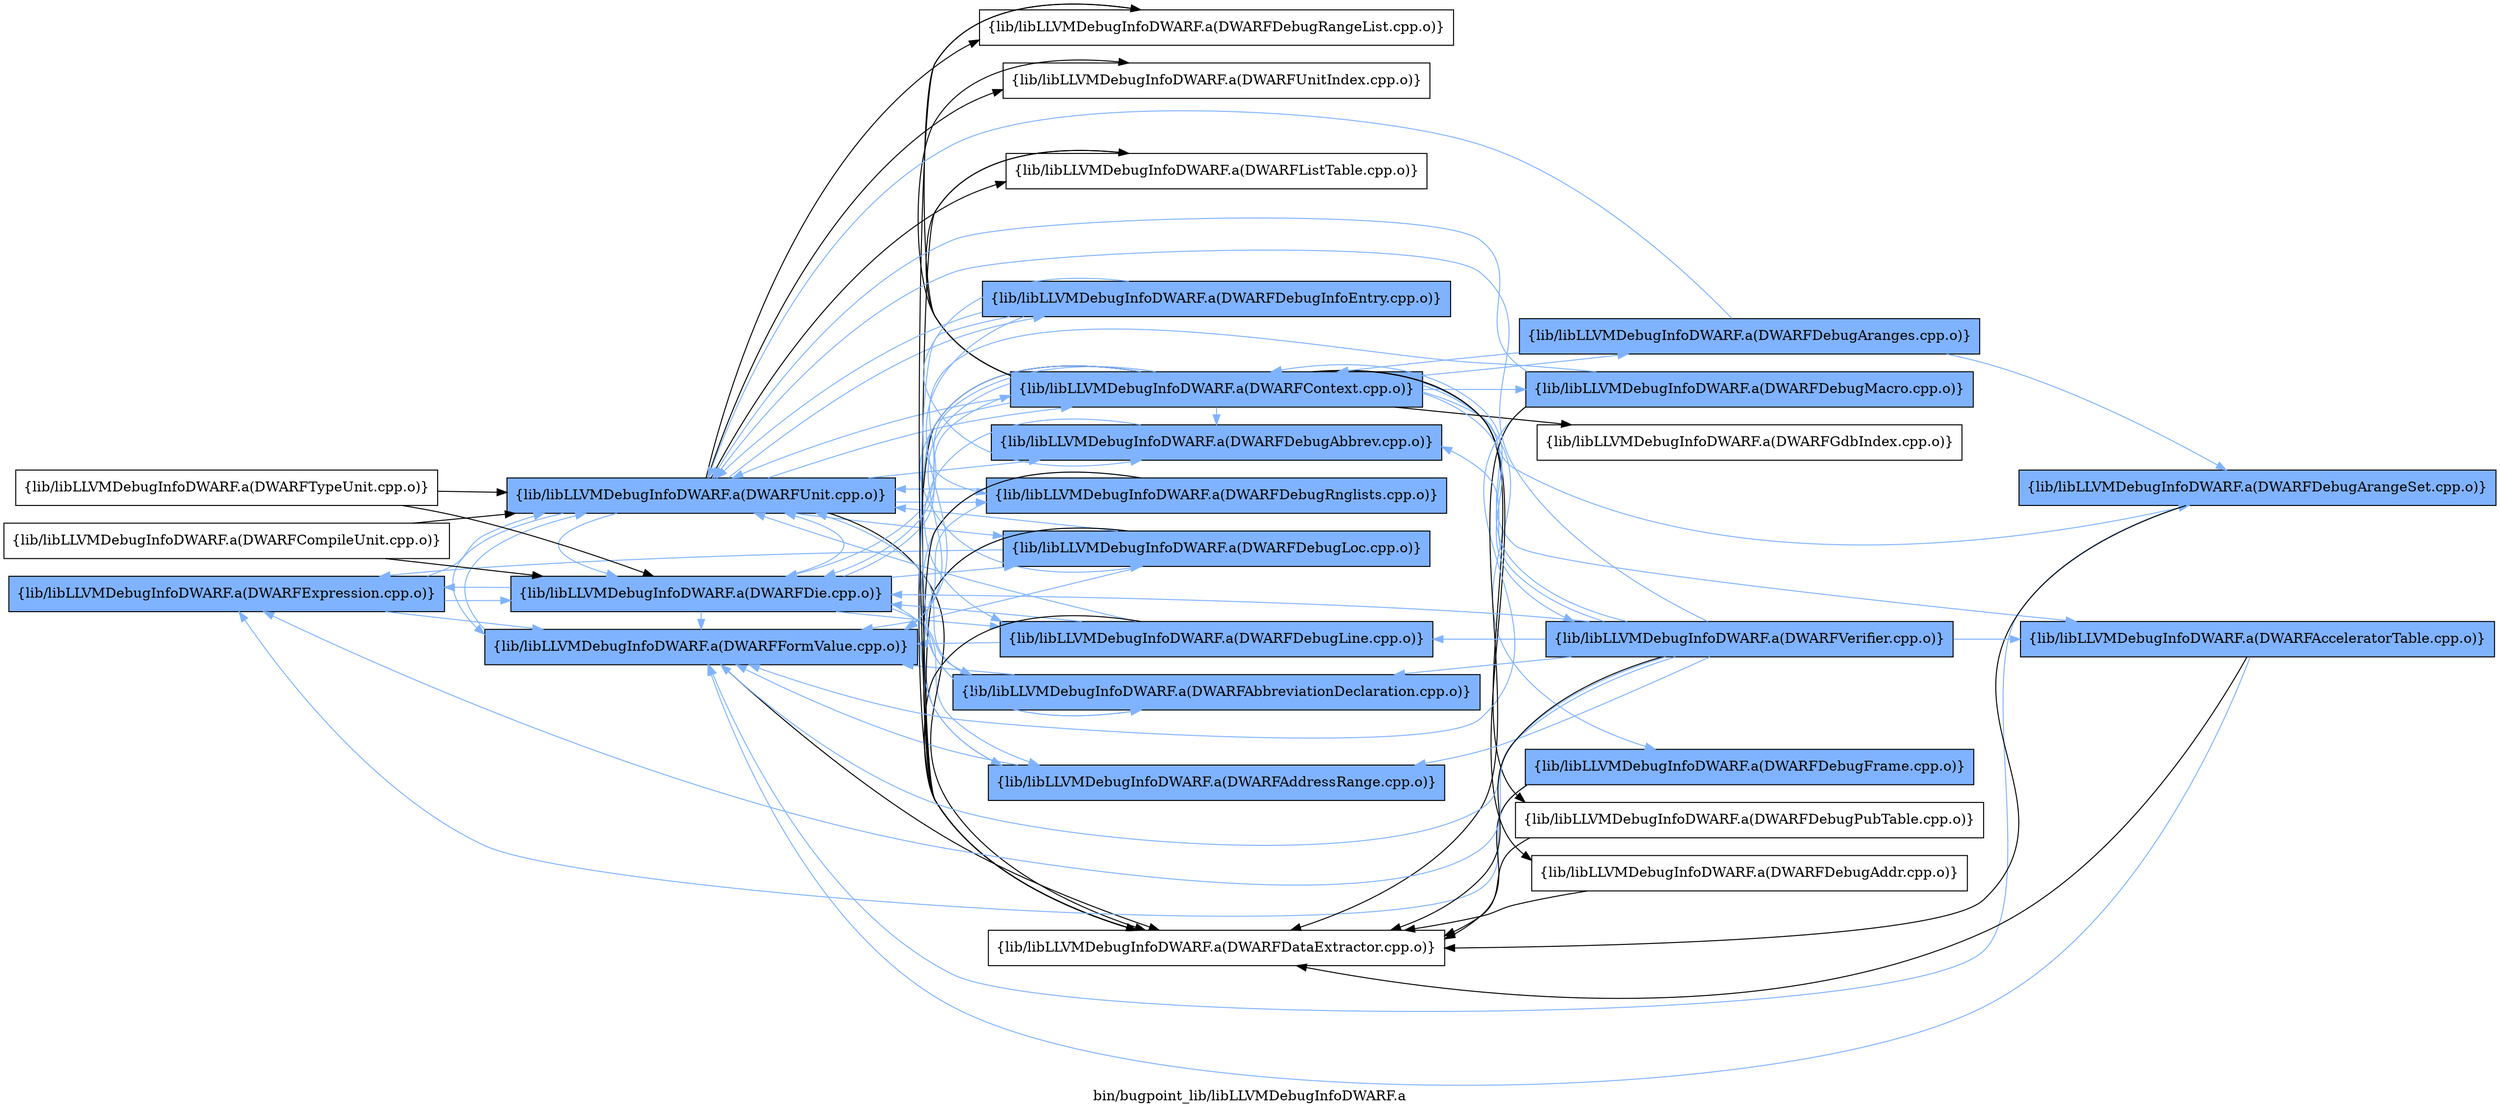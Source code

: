 digraph "bin/bugpoint_lib/libLLVMDebugInfoDWARF.a" {
	label="bin/bugpoint_lib/libLLVMDebugInfoDWARF.a";
	rankdir=LR;
	{ rank=same; Node0x560f26cf4d28;  }
	{ rank=same; Node0x560f26cf5908; Node0x560f26cff098; Node0x560f26cfc7f8;  }
	{ rank=same; Node0x560f26cf5c28; Node0x560f26cf69e8; Node0x560f26cf7208; Node0x560f26cf7cf8; Node0x560f26ce5cd8; Node0x560f26cf7578; Node0x560f26ce6958; Node0x560f26ce46f8; Node0x560f26ce3168; Node0x560f26cfad18; Node0x560f26cfb4e8; Node0x560f26cfcd98;  }

	Node0x560f26cf4d28 [shape=record,shape=box,group=1,style=filled,fillcolor="0.600000 0.5 1",label="{lib/libLLVMDebugInfoDWARF.a(DWARFExpression.cpp.o)}"];
	Node0x560f26cf4d28 -> Node0x560f26cf5908[color="0.600000 0.5 1"];
	Node0x560f26cf4d28 -> Node0x560f26cff098[color="0.600000 0.5 1"];
	Node0x560f26cf4d28 -> Node0x560f26cfc7f8[color="0.600000 0.5 1"];
	Node0x560f26cf5908 [shape=record,shape=box,group=1,style=filled,fillcolor="0.600000 0.5 1",label="{lib/libLLVMDebugInfoDWARF.a(DWARFDie.cpp.o)}"];
	Node0x560f26cf5908 -> Node0x560f26cf4d28[color="0.600000 0.5 1"];
	Node0x560f26cf5908 -> Node0x560f26cf5c28[color="0.600000 0.5 1"];
	Node0x560f26cf5908 -> Node0x560f26cf69e8[color="0.600000 0.5 1"];
	Node0x560f26cf5908 -> Node0x560f26cf7208[color="0.600000 0.5 1"];
	Node0x560f26cf5908 -> Node0x560f26cf7cf8[color="0.600000 0.5 1"];
	Node0x560f26cf5908 -> Node0x560f26ce5cd8[color="0.600000 0.5 1"];
	Node0x560f26cf5908 -> Node0x560f26cff098[color="0.600000 0.5 1"];
	Node0x560f26cf5908 -> Node0x560f26cfc7f8[color="0.600000 0.5 1"];
	Node0x560f26cff098 [shape=record,shape=box,group=1,style=filled,fillcolor="0.600000 0.5 1",label="{lib/libLLVMDebugInfoDWARF.a(DWARFFormValue.cpp.o)}"];
	Node0x560f26cff098 -> Node0x560f26cf7578;
	Node0x560f26cff098 -> Node0x560f26cfc7f8[color="0.600000 0.5 1"];
	Node0x560f26cfc7f8 [shape=record,shape=box,group=1,style=filled,fillcolor="0.600000 0.5 1",label="{lib/libLLVMDebugInfoDWARF.a(DWARFUnit.cpp.o)}"];
	Node0x560f26cfc7f8 -> Node0x560f26cf5908[color="0.600000 0.5 1"];
	Node0x560f26cfc7f8 -> Node0x560f26cf69e8[color="0.600000 0.5 1"];
	Node0x560f26cfc7f8 -> Node0x560f26cf7208[color="0.600000 0.5 1"];
	Node0x560f26cfc7f8 -> Node0x560f26cf7578;
	Node0x560f26cfc7f8 -> Node0x560f26ce6958[color="0.600000 0.5 1"];
	Node0x560f26cfc7f8 -> Node0x560f26ce46f8[color="0.600000 0.5 1"];
	Node0x560f26cfc7f8 -> Node0x560f26ce3168;
	Node0x560f26cfc7f8 -> Node0x560f26cff098[color="0.600000 0.5 1"];
	Node0x560f26cfc7f8 -> Node0x560f26cfad18;
	Node0x560f26cfc7f8 -> Node0x560f26cfb4e8;
	Node0x560f26cfc7f8 -> Node0x560f26cfcd98[color="0.600000 0.5 1"];
	Node0x560f26cf5c28 [shape=record,shape=box,group=1,style=filled,fillcolor="0.600000 0.5 1",label="{lib/libLLVMDebugInfoDWARF.a(DWARFAbbreviationDeclaration.cpp.o)}"];
	Node0x560f26cf5c28 -> Node0x560f26cff098[color="0.600000 0.5 1"];
	Node0x560f26cf5c28 -> Node0x560f26cfc7f8[color="0.600000 0.5 1"];
	Node0x560f26cf69e8 [shape=record,shape=box,group=1,style=filled,fillcolor="0.600000 0.5 1",label="{lib/libLLVMDebugInfoDWARF.a(DWARFContext.cpp.o)}"];
	Node0x560f26cf69e8 -> Node0x560f26cf5908[color="0.600000 0.5 1"];
	Node0x560f26cf69e8 -> Node0x560f26cf7208[color="0.600000 0.5 1"];
	Node0x560f26cf69e8 -> Node0x560f26cf7578;
	Node0x560f26cf69e8 -> Node0x560f26cf8338[color="0.600000 0.5 1"];
	Node0x560f26cf69e8 -> Node0x560f26ce79e8[color="0.600000 0.5 1"];
	Node0x560f26cf69e8 -> Node0x560f26ce6ef8[color="0.600000 0.5 1"];
	Node0x560f26cf69e8 -> Node0x560f26ce5ff8[color="0.600000 0.5 1"];
	Node0x560f26cf69e8 -> Node0x560f26ce6958[color="0.600000 0.5 1"];
	Node0x560f26cf69e8 -> Node0x560f26ce5cd8[color="0.600000 0.5 1"];
	Node0x560f26cf69e8 -> Node0x560f26ce5378[color="0.600000 0.5 1"];
	Node0x560f26cf69e8 -> Node0x560f26ce46f8[color="0.600000 0.5 1"];
	Node0x560f26cf69e8 -> Node0x560f26ce3988;
	Node0x560f26cf69e8 -> Node0x560f26ce3168;
	Node0x560f26cf69e8 -> Node0x560f26ce3438;
	Node0x560f26cf69e8 -> Node0x560f26cff098[color="0.600000 0.5 1"];
	Node0x560f26cf69e8 -> Node0x560f26cfafe8;
	Node0x560f26cf69e8 -> Node0x560f26cfad18;
	Node0x560f26cf69e8 -> Node0x560f26cfb4e8;
	Node0x560f26cf69e8 -> Node0x560f26cfc7f8[color="0.600000 0.5 1"];
	Node0x560f26cf69e8 -> Node0x560f26cf90a8[color="0.600000 0.5 1"];
	Node0x560f26cf7208 [shape=record,shape=box,group=1,style=filled,fillcolor="0.600000 0.5 1",label="{lib/libLLVMDebugInfoDWARF.a(DWARFDebugLoc.cpp.o)}"];
	Node0x560f26cf7208 -> Node0x560f26cf4d28[color="0.600000 0.5 1"];
	Node0x560f26cf7208 -> Node0x560f26cf7578;
	Node0x560f26cf7208 -> Node0x560f26cf7cf8[color="0.600000 0.5 1"];
	Node0x560f26cf7208 -> Node0x560f26cff098[color="0.600000 0.5 1"];
	Node0x560f26cf7208 -> Node0x560f26cfc7f8[color="0.600000 0.5 1"];
	Node0x560f26cf7cf8 [shape=record,shape=box,group=1,style=filled,fillcolor="0.600000 0.5 1",label="{lib/libLLVMDebugInfoDWARF.a(DWARFAddressRange.cpp.o)}"];
	Node0x560f26cf7cf8 -> Node0x560f26cff098[color="0.600000 0.5 1"];
	Node0x560f26ce5cd8 [shape=record,shape=box,group=1,style=filled,fillcolor="0.600000 0.5 1",label="{lib/libLLVMDebugInfoDWARF.a(DWARFDebugLine.cpp.o)}"];
	Node0x560f26ce5cd8 -> Node0x560f26cf5908[color="0.600000 0.5 1"];
	Node0x560f26ce5cd8 -> Node0x560f26cf7578;
	Node0x560f26ce5cd8 -> Node0x560f26cff098[color="0.600000 0.5 1"];
	Node0x560f26ce5cd8 -> Node0x560f26cfc7f8[color="0.600000 0.5 1"];
	Node0x560f26cf7578 [shape=record,shape=box,group=0,label="{lib/libLLVMDebugInfoDWARF.a(DWARFDataExtractor.cpp.o)}"];
	Node0x560f26cf8338 [shape=record,shape=box,group=1,style=filled,fillcolor="0.600000 0.5 1",label="{lib/libLLVMDebugInfoDWARF.a(DWARFDebugAranges.cpp.o)}"];
	Node0x560f26cf8338 -> Node0x560f26cf69e8[color="0.600000 0.5 1"];
	Node0x560f26cf8338 -> Node0x560f26ce79e8[color="0.600000 0.5 1"];
	Node0x560f26cf8338 -> Node0x560f26cfc7f8[color="0.600000 0.5 1"];
	Node0x560f26ce79e8 [shape=record,shape=box,group=1,style=filled,fillcolor="0.600000 0.5 1",label="{lib/libLLVMDebugInfoDWARF.a(DWARFDebugArangeSet.cpp.o)}"];
	Node0x560f26ce79e8 -> Node0x560f26cf7578;
	Node0x560f26ce79e8 -> Node0x560f26cff098[color="0.600000 0.5 1"];
	Node0x560f26ce6ef8 [shape=record,shape=box,group=1,style=filled,fillcolor="0.600000 0.5 1",label="{lib/libLLVMDebugInfoDWARF.a(DWARFDebugFrame.cpp.o)}"];
	Node0x560f26ce6ef8 -> Node0x560f26cf4d28[color="0.600000 0.5 1"];
	Node0x560f26ce6ef8 -> Node0x560f26cf7578;
	Node0x560f26ce5ff8 [shape=record,shape=box,group=1,style=filled,fillcolor="0.600000 0.5 1",label="{lib/libLLVMDebugInfoDWARF.a(DWARFDebugMacro.cpp.o)}"];
	Node0x560f26ce5ff8 -> Node0x560f26cf5908[color="0.600000 0.5 1"];
	Node0x560f26ce5ff8 -> Node0x560f26cf7578;
	Node0x560f26ce5ff8 -> Node0x560f26cff098[color="0.600000 0.5 1"];
	Node0x560f26ce5ff8 -> Node0x560f26cfc7f8[color="0.600000 0.5 1"];
	Node0x560f26ce6958 [shape=record,shape=box,group=1,style=filled,fillcolor="0.600000 0.5 1",label="{lib/libLLVMDebugInfoDWARF.a(DWARFDebugRnglists.cpp.o)}"];
	Node0x560f26ce6958 -> Node0x560f26cf7578;
	Node0x560f26ce6958 -> Node0x560f26cf7cf8[color="0.600000 0.5 1"];
	Node0x560f26ce6958 -> Node0x560f26cff098[color="0.600000 0.5 1"];
	Node0x560f26ce6958 -> Node0x560f26cfc7f8[color="0.600000 0.5 1"];
	Node0x560f26ce5378 [shape=record,shape=box,group=1,style=filled,fillcolor="0.600000 0.5 1",label="{lib/libLLVMDebugInfoDWARF.a(DWARFAcceleratorTable.cpp.o)}"];
	Node0x560f26ce5378 -> Node0x560f26cf7578;
	Node0x560f26ce5378 -> Node0x560f26cff098[color="0.600000 0.5 1"];
	Node0x560f26ce46f8 [shape=record,shape=box,group=1,style=filled,fillcolor="0.600000 0.5 1",label="{lib/libLLVMDebugInfoDWARF.a(DWARFDebugAbbrev.cpp.o)}"];
	Node0x560f26ce46f8 -> Node0x560f26cf5c28[color="0.600000 0.5 1"];
	Node0x560f26ce3988 [shape=record,shape=box,group=0,label="{lib/libLLVMDebugInfoDWARF.a(DWARFDebugAddr.cpp.o)}"];
	Node0x560f26ce3988 -> Node0x560f26cf7578;
	Node0x560f26ce3168 [shape=record,shape=box,group=0,label="{lib/libLLVMDebugInfoDWARF.a(DWARFDebugRangeList.cpp.o)}"];
	Node0x560f26ce3168 -> Node0x560f26cf7578;
	Node0x560f26ce3438 [shape=record,shape=box,group=0,label="{lib/libLLVMDebugInfoDWARF.a(DWARFDebugPubTable.cpp.o)}"];
	Node0x560f26ce3438 -> Node0x560f26cf7578;
	Node0x560f26cfafe8 [shape=record,shape=box,group=0,label="{lib/libLLVMDebugInfoDWARF.a(DWARFGdbIndex.cpp.o)}"];
	Node0x560f26cfad18 [shape=record,shape=box,group=0,label="{lib/libLLVMDebugInfoDWARF.a(DWARFListTable.cpp.o)}"];
	Node0x560f26cfad18 -> Node0x560f26cf7578;
	Node0x560f26cfb4e8 [shape=record,shape=box,group=0,label="{lib/libLLVMDebugInfoDWARF.a(DWARFUnitIndex.cpp.o)}"];
	Node0x560f26cf90a8 [shape=record,shape=box,group=1,style=filled,fillcolor="0.600000 0.5 1",label="{lib/libLLVMDebugInfoDWARF.a(DWARFVerifier.cpp.o)}"];
	Node0x560f26cf90a8 -> Node0x560f26cf4d28[color="0.600000 0.5 1"];
	Node0x560f26cf90a8 -> Node0x560f26cf5908[color="0.600000 0.5 1"];
	Node0x560f26cf90a8 -> Node0x560f26cf5c28[color="0.600000 0.5 1"];
	Node0x560f26cf90a8 -> Node0x560f26cf69e8[color="0.600000 0.5 1"];
	Node0x560f26cf90a8 -> Node0x560f26cf7578;
	Node0x560f26cf90a8 -> Node0x560f26cf7cf8[color="0.600000 0.5 1"];
	Node0x560f26cf90a8 -> Node0x560f26ce5cd8[color="0.600000 0.5 1"];
	Node0x560f26cf90a8 -> Node0x560f26ce5378[color="0.600000 0.5 1"];
	Node0x560f26cf90a8 -> Node0x560f26ce46f8[color="0.600000 0.5 1"];
	Node0x560f26cf90a8 -> Node0x560f26cff098[color="0.600000 0.5 1"];
	Node0x560f26cf90a8 -> Node0x560f26cfc7f8[color="0.600000 0.5 1"];
	Node0x560f26cfcd98 [shape=record,shape=box,group=1,style=filled,fillcolor="0.600000 0.5 1",label="{lib/libLLVMDebugInfoDWARF.a(DWARFDebugInfoEntry.cpp.o)}"];
	Node0x560f26cfcd98 -> Node0x560f26cf5c28[color="0.600000 0.5 1"];
	Node0x560f26cfcd98 -> Node0x560f26ce46f8[color="0.600000 0.5 1"];
	Node0x560f26cfcd98 -> Node0x560f26cff098[color="0.600000 0.5 1"];
	Node0x560f26cfcd98 -> Node0x560f26cfc7f8[color="0.600000 0.5 1"];
	Node0x560f26cfc8e8 [shape=record,shape=box,group=0,label="{lib/libLLVMDebugInfoDWARF.a(DWARFTypeUnit.cpp.o)}"];
	Node0x560f26cfc8e8 -> Node0x560f26cf5908;
	Node0x560f26cfc8e8 -> Node0x560f26cfc7f8;
	Node0x560f26cf8ce8 [shape=record,shape=box,group=0,label="{lib/libLLVMDebugInfoDWARF.a(DWARFCompileUnit.cpp.o)}"];
	Node0x560f26cf8ce8 -> Node0x560f26cf5908;
	Node0x560f26cf8ce8 -> Node0x560f26cfc7f8;
}
